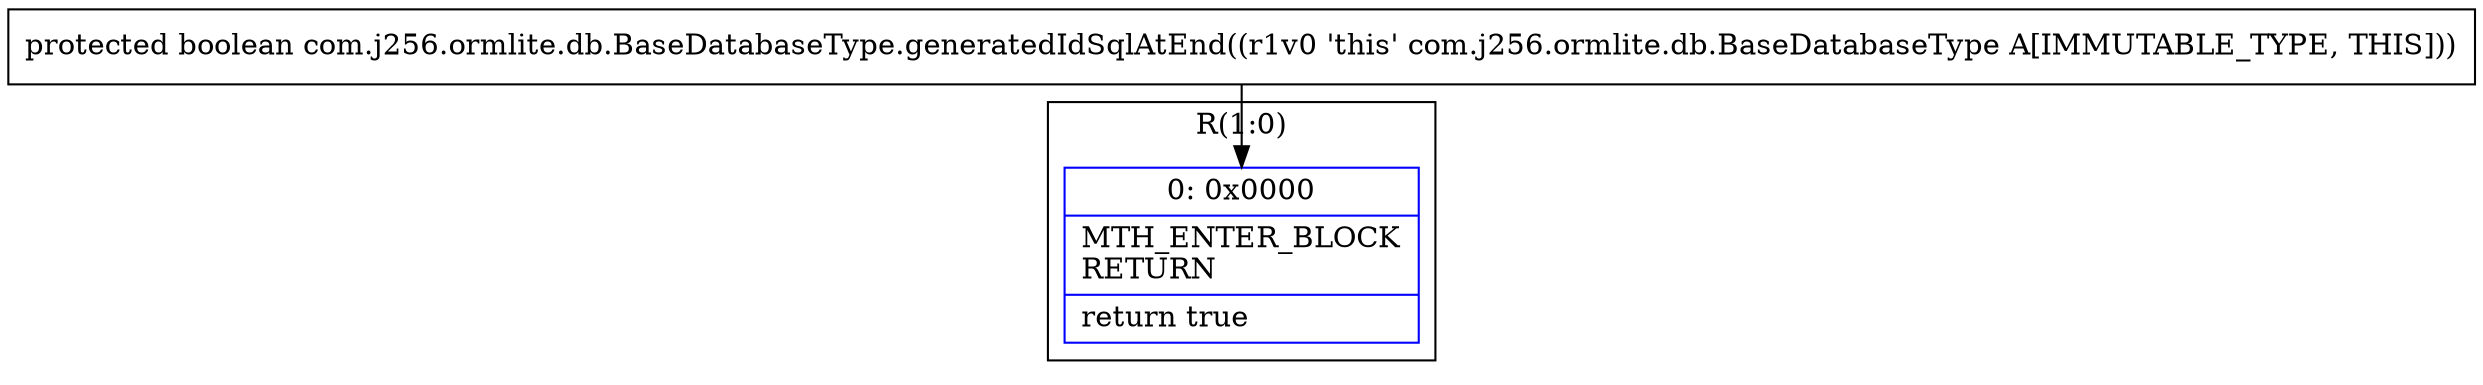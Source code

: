 digraph "CFG forcom.j256.ormlite.db.BaseDatabaseType.generatedIdSqlAtEnd()Z" {
subgraph cluster_Region_376276234 {
label = "R(1:0)";
node [shape=record,color=blue];
Node_0 [shape=record,label="{0\:\ 0x0000|MTH_ENTER_BLOCK\lRETURN\l|return true\l}"];
}
MethodNode[shape=record,label="{protected boolean com.j256.ormlite.db.BaseDatabaseType.generatedIdSqlAtEnd((r1v0 'this' com.j256.ormlite.db.BaseDatabaseType A[IMMUTABLE_TYPE, THIS])) }"];
MethodNode -> Node_0;
}

